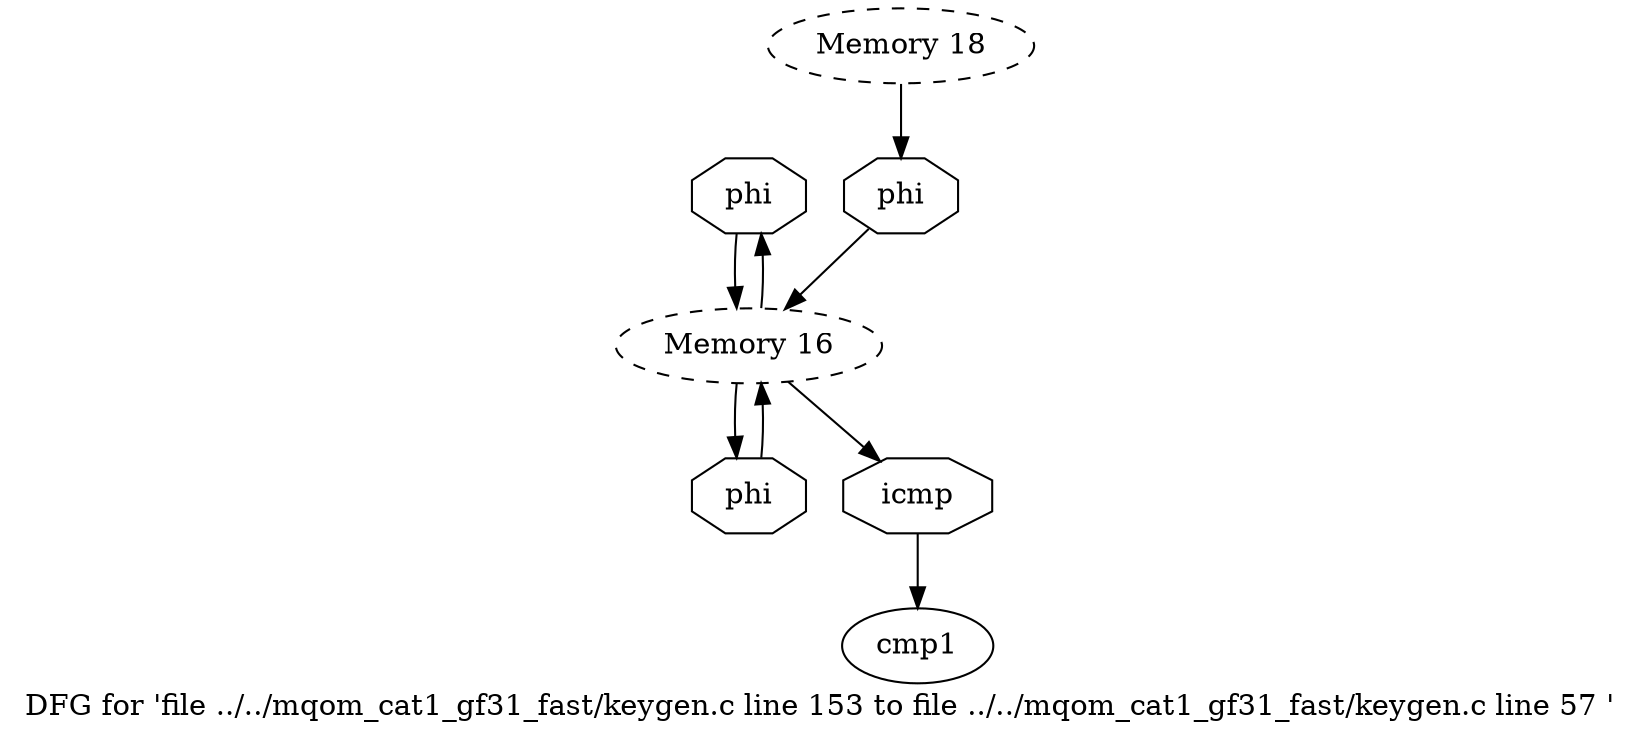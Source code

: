 digraph "DFG for 'file ../../mqom_cat1_gf31_fast/keygen.c line 153 to file ../../mqom_cat1_gf31_fast/keygen.c line 57 '  "{
label="DFG for 'file ../../mqom_cat1_gf31_fast/keygen.c line 153 to file ../../mqom_cat1_gf31_fast/keygen.c line 57 ' ";
node_556[shape=octagon,style=solid,label="phi"]
node_552[shape=ellipse,style=dashed,label="Memory 16"]
"node_556"->"node_552"
node_555[shape=octagon,style=solid,label="phi"]
"node_555"->"node_552"
node_554[shape=ellipse,style=dashed,label="Memory 18"]
"node_554"->"node_555"
node_553[shape=octagon,style=solid,label="phi"]
"node_553"->"node_552"
"node_552"->"node_556"
"node_552"->"node_553"
node_551[shape=octagon,style=solid,label="icmp"]
"node_552"->"node_551"
node_550[shape=ellipse,style=solid,label="cmp1"]
"node_551"->"node_550"
}

